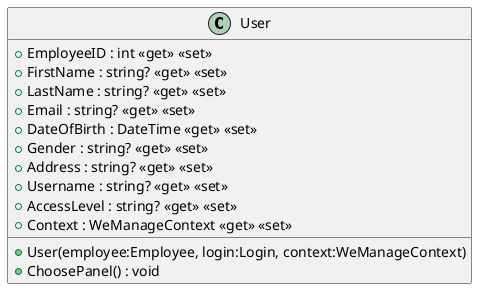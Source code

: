 @startuml
class User {
    + EmployeeID : int <<get>> <<set>>
    + FirstName : string? <<get>> <<set>>
    + LastName : string? <<get>> <<set>>
    + Email : string? <<get>> <<set>>
    + DateOfBirth : DateTime <<get>> <<set>>
    + Gender : string? <<get>> <<set>>
    + Address : string? <<get>> <<set>>
    + Username : string? <<get>> <<set>>
    + AccessLevel : string? <<get>> <<set>>
    + Context : WeManageContext <<get>> <<set>>
    + User(employee:Employee, login:Login, context:WeManageContext)
    + ChoosePanel() : void
}
@enduml
